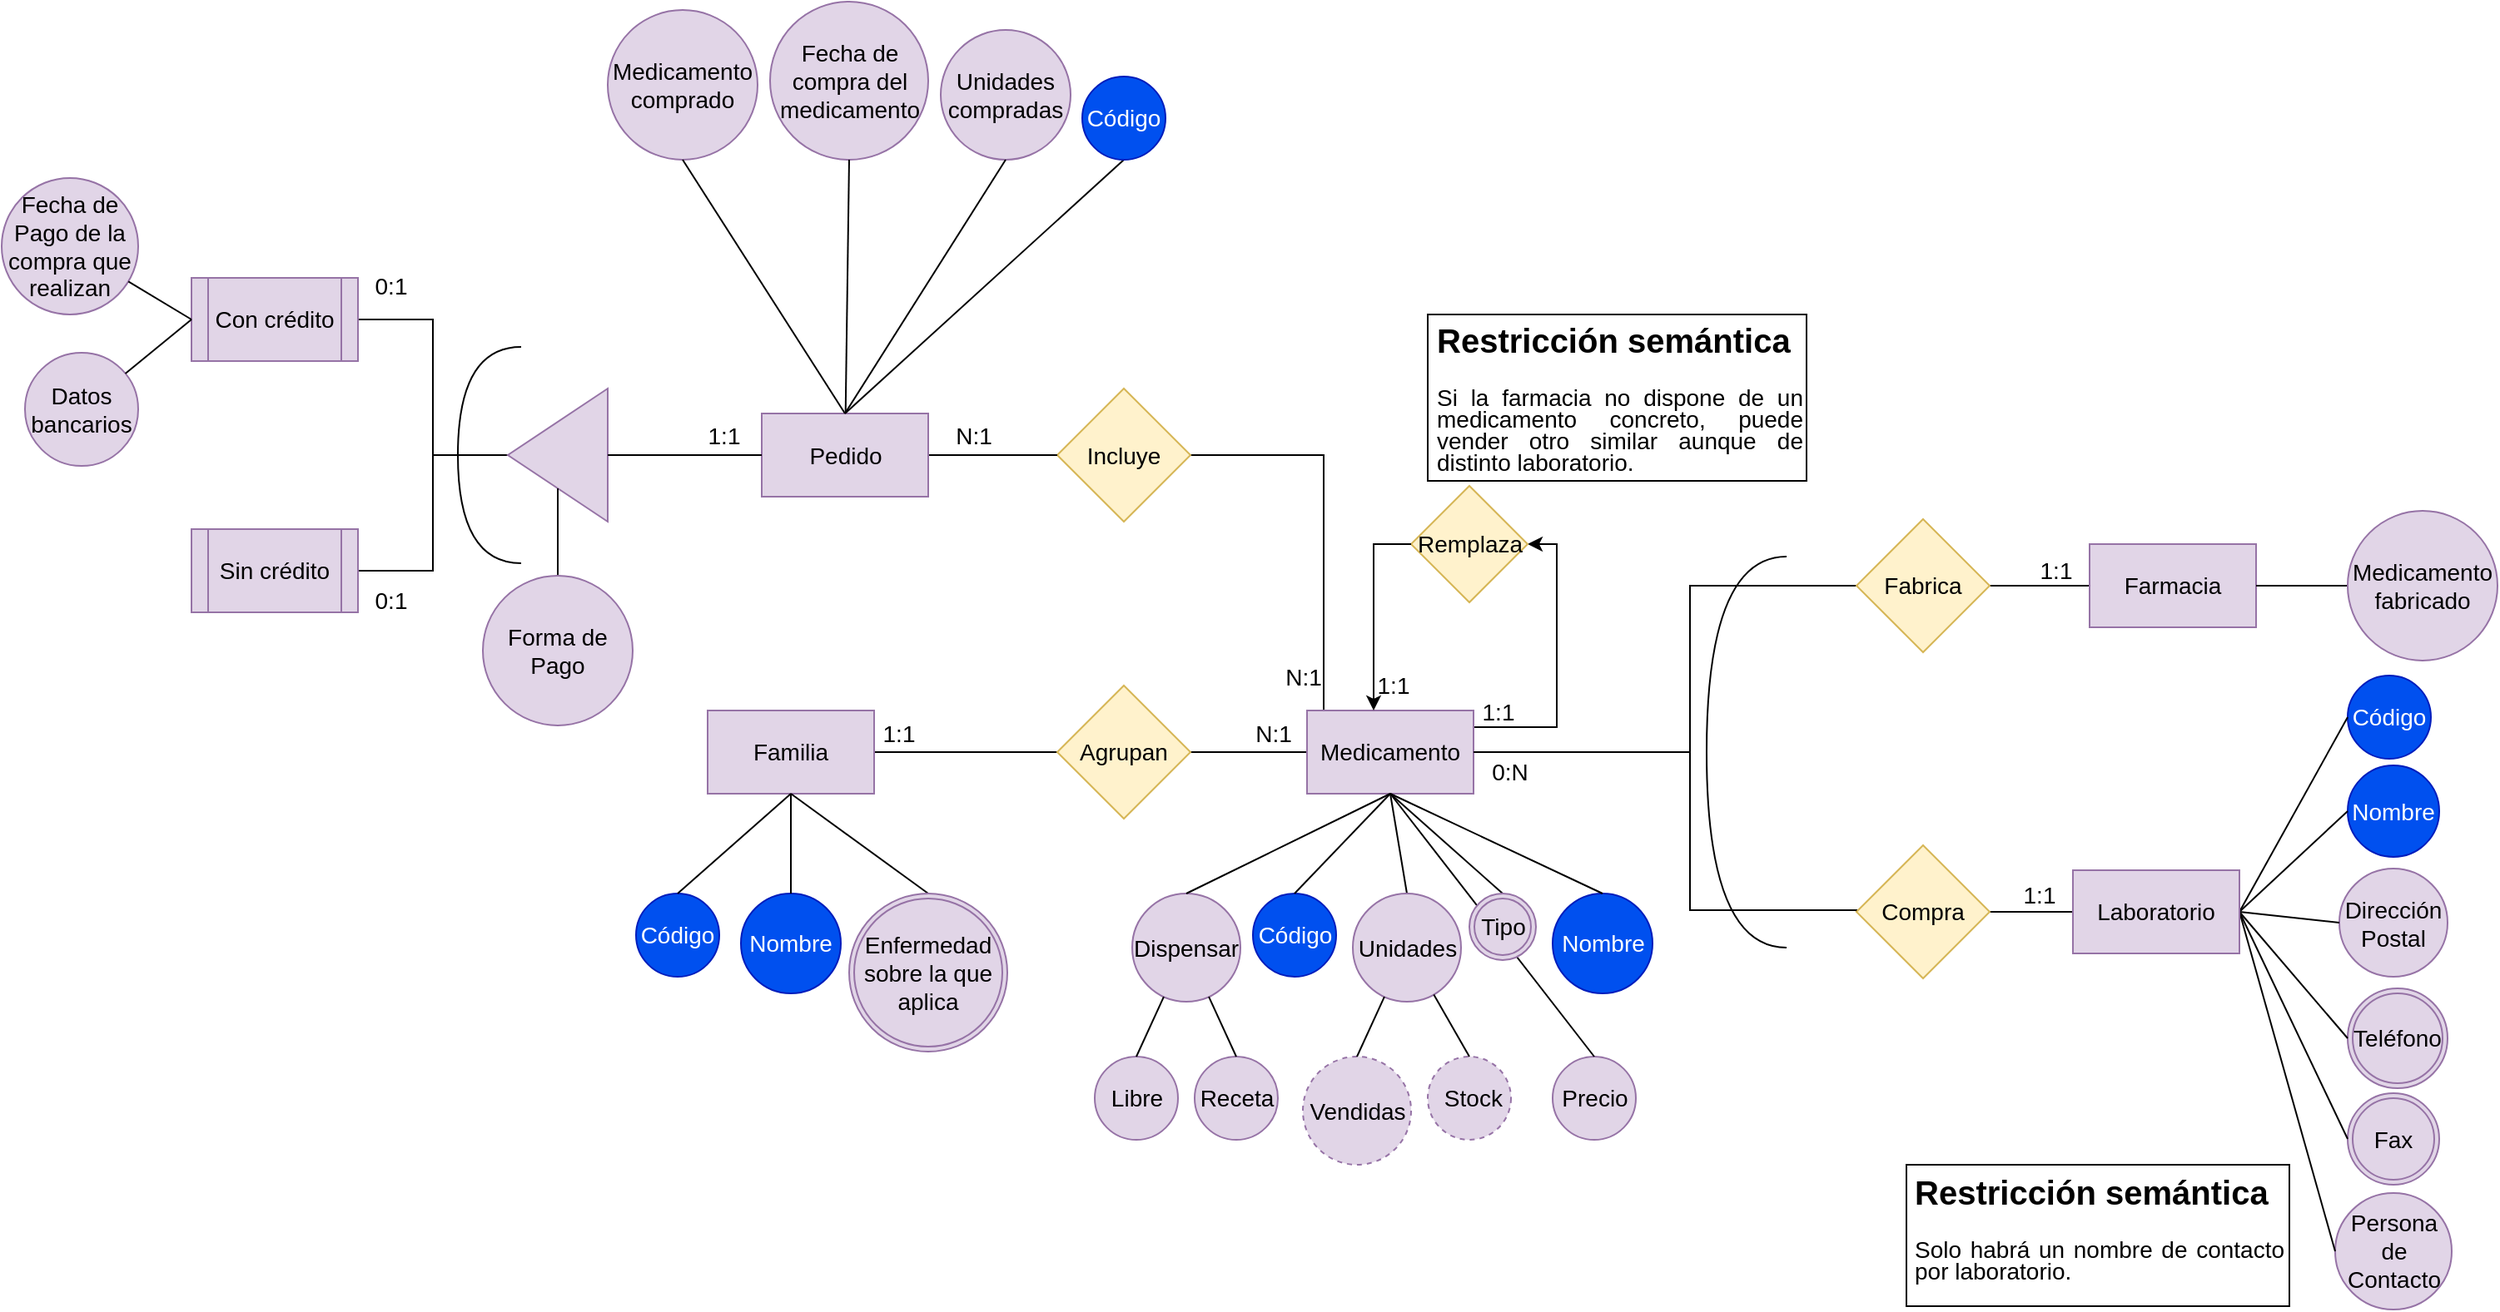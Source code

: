 <mxfile version="24.7.17">
  <diagram id="R2lEEEUBdFMjLlhIrx00" name="Medicamento">
    <mxGraphModel grid="1" page="1" gridSize="10" guides="1" tooltips="1" connect="1" arrows="1" fold="1" pageScale="1" pageWidth="1100" pageHeight="850" math="0" shadow="0" extFonts="Permanent Marker^https://fonts.googleapis.com/css?family=Permanent+Marker">
      <root>
        <mxCell id="0" />
        <mxCell id="1" parent="0" />
        <mxCell id="N7JlmX0PC6WChoENvcJW-20" style="edgeStyle=orthogonalEdgeStyle;rounded=0;orthogonalLoop=1;jettySize=auto;html=1;exitX=0;exitY=0.5;exitDx=0;exitDy=0;entryX=1;entryY=0.5;entryDx=0;entryDy=0;endArrow=none;endFill=0;" edge="1" parent="1" source="vzVu25uQIq9oICRwr3nT-1" target="vzVu25uQIq9oICRwr3nT-45">
          <mxGeometry relative="1" as="geometry" />
        </mxCell>
        <mxCell id="N7JlmX0PC6WChoENvcJW-22" style="edgeStyle=orthogonalEdgeStyle;rounded=0;orthogonalLoop=1;jettySize=auto;html=1;exitX=0.25;exitY=0;exitDx=0;exitDy=0;entryX=1;entryY=0.5;entryDx=0;entryDy=0;endArrow=none;endFill=0;" edge="1" parent="1" source="vzVu25uQIq9oICRwr3nT-1" target="vzVu25uQIq9oICRwr3nT-51">
          <mxGeometry relative="1" as="geometry">
            <Array as="points">
              <mxPoint x="30" y="490" />
              <mxPoint x="30" y="336" />
            </Array>
          </mxGeometry>
        </mxCell>
        <mxCell id="CfAUvCcUz7BR1dVgGkZ--16" style="edgeStyle=orthogonalEdgeStyle;rounded=0;orthogonalLoop=1;jettySize=auto;html=1;entryX=1;entryY=0.5;entryDx=0;entryDy=0;endArrow=classic;endFill=1;startArrow=none;startFill=0;" edge="1" parent="1" source="vzVu25uQIq9oICRwr3nT-1" target="YDInaXpH5zAS0I1gM_r4-1">
          <mxGeometry relative="1" as="geometry">
            <Array as="points">
              <mxPoint x="170" y="500" />
              <mxPoint x="170" y="390" />
            </Array>
          </mxGeometry>
        </mxCell>
        <mxCell id="vzVu25uQIq9oICRwr3nT-1" value="Medicamento" style="whiteSpace=wrap;html=1;align=center;fontSize=14;aspect=fixed;fillColor=#e1d5e7;strokeColor=#9673a6;" vertex="1" parent="1">
          <mxGeometry x="20" y="490" width="100" height="50" as="geometry" />
        </mxCell>
        <mxCell id="vzVu25uQIq9oICRwr3nT-31" value="&lt;font style=&quot;font-size: 14px;&quot;&gt;Código&lt;/font&gt;" style="ellipse;whiteSpace=wrap;html=1;align=center;fillColor=#0050ef;strokeColor=#001DBC;fontColor=#ffffff;aspect=fixed;fontSize=14;" vertex="1" parent="1">
          <mxGeometry x="645" y="469" width="50" height="50" as="geometry" />
        </mxCell>
        <mxCell id="vzVu25uQIq9oICRwr3nT-32" value="&lt;font style=&quot;font-size: 14px;&quot;&gt;Nombre&lt;/font&gt;" style="ellipse;whiteSpace=wrap;html=1;align=center;fillColor=#0050ef;strokeColor=#001DBC;fontColor=#ffffff;aspect=fixed;fontSize=14;" vertex="1" parent="1">
          <mxGeometry x="645" y="523" width="55" height="55" as="geometry" />
        </mxCell>
        <mxCell id="vzVu25uQIq9oICRwr3nT-35" value="Dirección Postal" style="ellipse;whiteSpace=wrap;html=1;align=center;fillColor=#e1d5e7;strokeColor=#9673a6;aspect=fixed;fontSize=14;" vertex="1" parent="1">
          <mxGeometry x="640" y="585" width="65" height="65" as="geometry" />
        </mxCell>
        <mxCell id="vzVu25uQIq9oICRwr3nT-36" value="Te&lt;span style=&quot;background-color: initial;&quot;&gt;léfono&lt;/span&gt;" style="ellipse;shape=doubleEllipse;margin=3;whiteSpace=wrap;html=1;align=center;aspect=fixed;fillColor=#e1d5e7;strokeColor=#9673a6;fontSize=14;" vertex="1" parent="1">
          <mxGeometry x="645" y="657" width="60" height="60" as="geometry" />
        </mxCell>
        <mxCell id="vzVu25uQIq9oICRwr3nT-37" value="Fax" style="ellipse;shape=doubleEllipse;margin=3;whiteSpace=wrap;html=1;align=center;aspect=fixed;fillColor=#e1d5e7;strokeColor=#9673a6;fontSize=14;" vertex="1" parent="1">
          <mxGeometry x="645" y="720" width="55" height="55" as="geometry" />
        </mxCell>
        <mxCell id="vzVu25uQIq9oICRwr3nT-39" value="&lt;font style=&quot;font-size: 14px;&quot;&gt;Precio&lt;/font&gt;" style="ellipse;whiteSpace=wrap;html=1;align=center;fillColor=#e1d5e7;strokeColor=#9673a6;aspect=fixed;fontSize=14;" vertex="1" parent="1">
          <mxGeometry x="167.5" y="698" width="50" height="50" as="geometry" />
        </mxCell>
        <mxCell id="vzVu25uQIq9oICRwr3nT-40" value="&amp;nbsp;Stock" style="ellipse;whiteSpace=wrap;html=1;align=center;fillColor=#e1d5e7;strokeColor=#9673a6;aspect=fixed;fontSize=14;dashed=1;" vertex="1" parent="1">
          <mxGeometry x="92.5" y="698" width="50" height="50" as="geometry" />
        </mxCell>
        <mxCell id="vzVu25uQIq9oICRwr3nT-41" value="&lt;font style=&quot;font-size: 14px;&quot;&gt;Vendidas&lt;/font&gt;" style="ellipse;whiteSpace=wrap;html=1;align=center;fillColor=#e1d5e7;strokeColor=#9673a6;aspect=fixed;fontSize=14;dashed=1;" vertex="1" parent="1">
          <mxGeometry x="17.5" y="698" width="65" height="65" as="geometry" />
        </mxCell>
        <mxCell id="vzVu25uQIq9oICRwr3nT-42" value="&lt;font style=&quot;font-size: 14px;&quot;&gt;Código&lt;/font&gt;" style="ellipse;whiteSpace=wrap;html=1;align=center;fillColor=#0050ef;strokeColor=#001DBC;fontColor=#ffffff;aspect=fixed;fontSize=14;" vertex="1" parent="1">
          <mxGeometry x="-12.5" y="600" width="50" height="50" as="geometry" />
        </mxCell>
        <mxCell id="vzVu25uQIq9oICRwr3nT-43" value="&lt;font style=&quot;font-size: 14px;&quot;&gt;Nombre&lt;/font&gt;" style="ellipse;whiteSpace=wrap;html=1;align=center;fillColor=#0050ef;strokeColor=#001DBC;fontColor=#ffffff;aspect=fixed;fontSize=14;" vertex="1" parent="1">
          <mxGeometry x="167.5" y="600" width="60" height="60" as="geometry" />
        </mxCell>
        <mxCell id="vzVu25uQIq9oICRwr3nT-44" value="Persona de Contacto" style="ellipse;whiteSpace=wrap;html=1;align=center;fillColor=#e1d5e7;strokeColor=#9673a6;aspect=fixed;fontSize=14;" vertex="1" parent="1">
          <mxGeometry x="637.5" y="780" width="70" height="70" as="geometry" />
        </mxCell>
        <mxCell id="N7JlmX0PC6WChoENvcJW-21" style="edgeStyle=orthogonalEdgeStyle;rounded=0;orthogonalLoop=1;jettySize=auto;html=1;exitX=0;exitY=0.5;exitDx=0;exitDy=0;entryX=1;entryY=0.5;entryDx=0;entryDy=0;endArrow=none;endFill=0;" edge="1" parent="1" source="vzVu25uQIq9oICRwr3nT-45" target="vzVu25uQIq9oICRwr3nT-46">
          <mxGeometry relative="1" as="geometry" />
        </mxCell>
        <mxCell id="vzVu25uQIq9oICRwr3nT-45" value="Agrupan" style="rhombus;whiteSpace=wrap;html=1;aspect=fixed;fontSize=14;fillColor=#fff2cc;strokeColor=#d6b656;" vertex="1" parent="1">
          <mxGeometry x="-130" y="475" width="80" height="80" as="geometry" />
        </mxCell>
        <mxCell id="vzVu25uQIq9oICRwr3nT-46" value="Familia" style="whiteSpace=wrap;html=1;align=center;fontSize=14;aspect=fixed;fillColor=#e1d5e7;strokeColor=#9673a6;" vertex="1" parent="1">
          <mxGeometry x="-340" y="490" width="100" height="50" as="geometry" />
        </mxCell>
        <mxCell id="vzVu25uQIq9oICRwr3nT-51" value="Incluye" style="rhombus;whiteSpace=wrap;html=1;aspect=fixed;fontSize=14;fillColor=#fff2cc;strokeColor=#d6b656;" vertex="1" parent="1">
          <mxGeometry x="-130" y="296.5" width="80" height="80" as="geometry" />
        </mxCell>
        <mxCell id="vzVu25uQIq9oICRwr3nT-60" style="edgeStyle=orthogonalEdgeStyle;rounded=0;orthogonalLoop=1;jettySize=auto;html=1;exitX=1;exitY=0.5;exitDx=0;exitDy=0;endArrow=none;endFill=0;" edge="1" parent="1" source="vzVu25uQIq9oICRwr3nT-52" target="vzVu25uQIq9oICRwr3nT-51">
          <mxGeometry relative="1" as="geometry" />
        </mxCell>
        <mxCell id="vzVu25uQIq9oICRwr3nT-52" value="Pedido" style="rounded=0;whiteSpace=wrap;html=1;aspect=fixed;fontSize=14;fillColor=#e1d5e7;strokeColor=#9673a6;" vertex="1" parent="1">
          <mxGeometry x="-307.5" y="311.5" width="100" height="50" as="geometry" />
        </mxCell>
        <mxCell id="vzVu25uQIq9oICRwr3nT-55" value="Medicamento comprado" style="ellipse;whiteSpace=wrap;html=1;align=center;fillColor=#e1d5e7;strokeColor=#9673a6;aspect=fixed;fontSize=14;" vertex="1" parent="1">
          <mxGeometry x="-400" y="69" width="90" height="90" as="geometry" />
        </mxCell>
        <mxCell id="vzVu25uQIq9oICRwr3nT-57" value="Fecha de compra del medicamento" style="ellipse;whiteSpace=wrap;html=1;align=center;fillColor=#e1d5e7;strokeColor=#9673a6;aspect=fixed;fontSize=14;" vertex="1" parent="1">
          <mxGeometry x="-302.5" y="64" width="95" height="95" as="geometry" />
        </mxCell>
        <mxCell id="N7JlmX0PC6WChoENvcJW-60" value="" style="endArrow=none;html=1;rounded=0;entryX=0.5;entryY=0;entryDx=0;entryDy=0;exitX=0.5;exitY=1;exitDx=0;exitDy=0;" edge="1" parent="1" source="vzVu25uQIq9oICRwr3nT-1" target="vzVu25uQIq9oICRwr3nT-43">
          <mxGeometry width="50" height="50" relative="1" as="geometry">
            <mxPoint x="130" y="540" as="sourcePoint" />
            <mxPoint x="210" y="575" as="targetPoint" />
          </mxGeometry>
        </mxCell>
        <mxCell id="N7JlmX0PC6WChoENvcJW-61" value="" style="endArrow=none;html=1;rounded=0;exitX=0.5;exitY=1;exitDx=0;exitDy=0;entryX=0.5;entryY=0;entryDx=0;entryDy=0;" edge="1" parent="1" source="vzVu25uQIq9oICRwr3nT-1" target="vzVu25uQIq9oICRwr3nT-39">
          <mxGeometry width="50" height="50" relative="1" as="geometry">
            <mxPoint x="105" y="595" as="sourcePoint" />
            <mxPoint x="185" y="630" as="targetPoint" />
          </mxGeometry>
        </mxCell>
        <mxCell id="N7JlmX0PC6WChoENvcJW-62" value="" style="endArrow=none;html=1;rounded=0;exitX=0.5;exitY=1;exitDx=0;exitDy=0;entryX=0.5;entryY=0;entryDx=0;entryDy=0;" edge="1" parent="1" source="vzVu25uQIq9oICRwr3nT-1" target="vzVu25uQIq9oICRwr3nT-38">
          <mxGeometry width="50" height="50" relative="1" as="geometry">
            <mxPoint x="180" y="570" as="sourcePoint" />
            <mxPoint x="260" y="605" as="targetPoint" />
          </mxGeometry>
        </mxCell>
        <mxCell id="N7JlmX0PC6WChoENvcJW-64" value="" style="endArrow=none;html=1;rounded=0;entryX=0.5;entryY=0;entryDx=0;entryDy=0;" edge="1" parent="1" target="N7JlmX0PC6WChoENvcJW-82">
          <mxGeometry width="50" height="50" relative="1" as="geometry">
            <mxPoint x="70" y="540" as="sourcePoint" />
            <mxPoint x="40" y="660" as="targetPoint" />
          </mxGeometry>
        </mxCell>
        <mxCell id="N7JlmX0PC6WChoENvcJW-67" value="" style="endArrow=none;html=1;rounded=0;exitX=0;exitY=0.5;exitDx=0;exitDy=0;entryX=1;entryY=0.5;entryDx=0;entryDy=0;" edge="1" parent="1" source="vzVu25uQIq9oICRwr3nT-36" target="YDInaXpH5zAS0I1gM_r4-8">
          <mxGeometry width="50" height="50" relative="1" as="geometry">
            <mxPoint x="240" y="561" as="sourcePoint" />
            <mxPoint x="320" y="596" as="targetPoint" />
          </mxGeometry>
        </mxCell>
        <mxCell id="N7JlmX0PC6WChoENvcJW-68" value="" style="endArrow=none;html=1;rounded=0;entryX=0;entryY=0.5;entryDx=0;entryDy=0;exitX=1;exitY=0.5;exitDx=0;exitDy=0;" edge="1" parent="1" source="YDInaXpH5zAS0I1gM_r4-8" target="vzVu25uQIq9oICRwr3nT-32">
          <mxGeometry width="50" height="50" relative="1" as="geometry">
            <mxPoint x="250" y="571" as="sourcePoint" />
            <mxPoint x="330" y="606" as="targetPoint" />
          </mxGeometry>
        </mxCell>
        <mxCell id="N7JlmX0PC6WChoENvcJW-69" value="" style="endArrow=none;html=1;rounded=0;exitX=1;exitY=0.5;exitDx=0;exitDy=0;entryX=0;entryY=0.5;entryDx=0;entryDy=0;" edge="1" parent="1" source="YDInaXpH5zAS0I1gM_r4-8" target="vzVu25uQIq9oICRwr3nT-31">
          <mxGeometry width="50" height="50" relative="1" as="geometry">
            <mxPoint x="260" y="581" as="sourcePoint" />
            <mxPoint x="340" y="616" as="targetPoint" />
          </mxGeometry>
        </mxCell>
        <mxCell id="N7JlmX0PC6WChoENvcJW-70" value="" style="endArrow=none;html=1;rounded=0;entryX=0;entryY=0.5;entryDx=0;entryDy=0;exitX=1;exitY=0.5;exitDx=0;exitDy=0;" edge="1" parent="1" source="YDInaXpH5zAS0I1gM_r4-8" target="vzVu25uQIq9oICRwr3nT-37">
          <mxGeometry width="50" height="50" relative="1" as="geometry">
            <mxPoint x="270" y="591" as="sourcePoint" />
            <mxPoint x="350" y="626" as="targetPoint" />
          </mxGeometry>
        </mxCell>
        <mxCell id="N7JlmX0PC6WChoENvcJW-71" value="" style="endArrow=none;html=1;rounded=0;exitX=1;exitY=0.5;exitDx=0;exitDy=0;entryX=0;entryY=0.5;entryDx=0;entryDy=0;" edge="1" parent="1" source="YDInaXpH5zAS0I1gM_r4-8" target="vzVu25uQIq9oICRwr3nT-35">
          <mxGeometry width="50" height="50" relative="1" as="geometry">
            <mxPoint x="280" y="601" as="sourcePoint" />
            <mxPoint x="360" y="636" as="targetPoint" />
          </mxGeometry>
        </mxCell>
        <mxCell id="N7JlmX0PC6WChoENvcJW-72" value="" style="endArrow=none;html=1;rounded=0;entryX=0;entryY=0.5;entryDx=0;entryDy=0;exitX=1;exitY=0.5;exitDx=0;exitDy=0;" edge="1" parent="1" source="YDInaXpH5zAS0I1gM_r4-8" target="vzVu25uQIq9oICRwr3nT-44">
          <mxGeometry width="50" height="50" relative="1" as="geometry">
            <mxPoint x="290" y="611" as="sourcePoint" />
            <mxPoint x="370" y="646" as="targetPoint" />
          </mxGeometry>
        </mxCell>
        <mxCell id="N7JlmX0PC6WChoENvcJW-75" value="" style="endArrow=none;html=1;rounded=0;entryX=0.5;entryY=0;entryDx=0;entryDy=0;" edge="1" parent="1" target="KsdVrHRKDE7O6iI0vP-K-1">
          <mxGeometry width="50" height="50" relative="1" as="geometry">
            <mxPoint x="-290" y="540" as="sourcePoint" />
            <mxPoint x="-260" y="575" as="targetPoint" />
          </mxGeometry>
        </mxCell>
        <mxCell id="N7JlmX0PC6WChoENvcJW-80" value="Unidades&lt;br&gt;compradas" style="ellipse;whiteSpace=wrap;html=1;align=center;fillColor=#e1d5e7;strokeColor=#9673a6;aspect=fixed;fontSize=14;" vertex="1" parent="1">
          <mxGeometry x="-200" y="81" width="78" height="78" as="geometry" />
        </mxCell>
        <mxCell id="N7JlmX0PC6WChoENvcJW-82" value="&lt;font style=&quot;font-size: 14px;&quot;&gt;Unidades&lt;/font&gt;" style="ellipse;whiteSpace=wrap;html=1;align=center;fillColor=#e1d5e7;strokeColor=#9673a6;aspect=fixed;fontSize=14;" vertex="1" parent="1">
          <mxGeometry x="47.5" y="600" width="65" height="65" as="geometry" />
        </mxCell>
        <mxCell id="N7JlmX0PC6WChoENvcJW-83" value="" style="endArrow=none;html=1;rounded=0;entryX=0.5;entryY=0;entryDx=0;entryDy=0;" edge="1" parent="1" source="N7JlmX0PC6WChoENvcJW-82" target="vzVu25uQIq9oICRwr3nT-40">
          <mxGeometry width="50" height="50" relative="1" as="geometry">
            <mxPoint x="139.5" y="550" as="sourcePoint" />
            <mxPoint x="115.5" y="628" as="targetPoint" />
          </mxGeometry>
        </mxCell>
        <mxCell id="N7JlmX0PC6WChoENvcJW-84" value="" style="endArrow=none;html=1;rounded=0;entryX=0.5;entryY=0;entryDx=0;entryDy=0;" edge="1" parent="1" source="N7JlmX0PC6WChoENvcJW-82" target="vzVu25uQIq9oICRwr3nT-41">
          <mxGeometry width="50" height="50" relative="1" as="geometry">
            <mxPoint x="149.5" y="560" as="sourcePoint" />
            <mxPoint x="125.5" y="638" as="targetPoint" />
          </mxGeometry>
        </mxCell>
        <mxCell id="vzVu25uQIq9oICRwr3nT-72" value="Dispensar" style="ellipse;whiteSpace=wrap;html=1;align=center;fillColor=#e1d5e7;strokeColor=#9673a6;aspect=fixed;fontSize=14;" vertex="1" parent="1">
          <mxGeometry x="-85" y="600" width="65" height="65" as="geometry" />
        </mxCell>
        <mxCell id="vzVu25uQIq9oICRwr3nT-73" value="Libre" style="ellipse;whiteSpace=wrap;html=1;align=center;fillColor=#e1d5e7;strokeColor=#9673a6;aspect=fixed;fontSize=14;" vertex="1" parent="1">
          <mxGeometry x="-107.5" y="698" width="50" height="50" as="geometry" />
        </mxCell>
        <mxCell id="vzVu25uQIq9oICRwr3nT-74" value="Receta" style="ellipse;whiteSpace=wrap;html=1;align=center;fillColor=#e1d5e7;strokeColor=#9673a6;aspect=fixed;fontSize=14;" vertex="1" parent="1">
          <mxGeometry x="-47.5" y="698" width="50" height="50" as="geometry" />
        </mxCell>
        <mxCell id="N7JlmX0PC6WChoENvcJW-88" value="" style="endArrow=none;html=1;rounded=0;entryX=0.5;entryY=0;entryDx=0;entryDy=0;exitX=0.5;exitY=1;exitDx=0;exitDy=0;" edge="1" parent="1" source="vzVu25uQIq9oICRwr3nT-1" target="vzVu25uQIq9oICRwr3nT-72">
          <mxGeometry width="50" height="50" relative="1" as="geometry">
            <mxPoint x="103" y="550" as="sourcePoint" />
            <mxPoint x="88" y="610" as="targetPoint" />
          </mxGeometry>
        </mxCell>
        <mxCell id="N7JlmX0PC6WChoENvcJW-89" value="" style="endArrow=none;html=1;rounded=0;entryX=0.5;entryY=0;entryDx=0;entryDy=0;" edge="1" parent="1" source="vzVu25uQIq9oICRwr3nT-72" target="vzVu25uQIq9oICRwr3nT-74">
          <mxGeometry width="50" height="50" relative="1" as="geometry">
            <mxPoint x="118" y="560" as="sourcePoint" />
            <mxPoint x="103" y="620" as="targetPoint" />
          </mxGeometry>
        </mxCell>
        <mxCell id="N7JlmX0PC6WChoENvcJW-90" value="" style="endArrow=none;html=1;rounded=0;entryX=0.5;entryY=0;entryDx=0;entryDy=0;" edge="1" parent="1" source="vzVu25uQIq9oICRwr3nT-72" target="vzVu25uQIq9oICRwr3nT-73">
          <mxGeometry width="50" height="50" relative="1" as="geometry">
            <mxPoint x="128" y="570" as="sourcePoint" />
            <mxPoint x="113" y="630" as="targetPoint" />
          </mxGeometry>
        </mxCell>
        <mxCell id="N7JlmX0PC6WChoENvcJW-96" value="" style="endArrow=none;html=1;rounded=0;entryX=0.5;entryY=1;entryDx=0;entryDy=0;exitX=0.5;exitY=0;exitDx=0;exitDy=0;" edge="1" parent="1" source="vzVu25uQIq9oICRwr3nT-52" target="vzVu25uQIq9oICRwr3nT-55">
          <mxGeometry width="50" height="50" relative="1" as="geometry">
            <mxPoint x="67" y="550" as="sourcePoint" />
            <mxPoint x="-37" y="610" as="targetPoint" />
          </mxGeometry>
        </mxCell>
        <mxCell id="N7JlmX0PC6WChoENvcJW-97" value="" style="endArrow=none;html=1;rounded=0;entryX=0.5;entryY=1;entryDx=0;entryDy=0;" edge="1" parent="1" source="vzVu25uQIq9oICRwr3nT-52" target="vzVu25uQIq9oICRwr3nT-57">
          <mxGeometry width="50" height="50" relative="1" as="geometry">
            <mxPoint x="77" y="560" as="sourcePoint" />
            <mxPoint x="-27" y="620" as="targetPoint" />
          </mxGeometry>
        </mxCell>
        <mxCell id="N7JlmX0PC6WChoENvcJW-98" value="" style="endArrow=none;html=1;rounded=0;exitX=0.5;exitY=1;exitDx=0;exitDy=0;entryX=0.5;entryY=0;entryDx=0;entryDy=0;" edge="1" parent="1" source="N7JlmX0PC6WChoENvcJW-80" target="vzVu25uQIq9oICRwr3nT-52">
          <mxGeometry width="50" height="50" relative="1" as="geometry">
            <mxPoint x="87" y="570" as="sourcePoint" />
            <mxPoint x="-17" y="630" as="targetPoint" />
          </mxGeometry>
        </mxCell>
        <mxCell id="YDInaXpH5zAS0I1gM_r4-1" value="Remplaza" style="rhombus;whiteSpace=wrap;html=1;aspect=fixed;fontSize=14;fillColor=#fff2cc;strokeColor=#d6b656;" vertex="1" parent="1">
          <mxGeometry x="82.5" y="355" width="70" height="70" as="geometry" />
        </mxCell>
        <mxCell id="YDInaXpH5zAS0I1gM_r4-11" style="edgeStyle=orthogonalEdgeStyle;rounded=0;orthogonalLoop=1;jettySize=auto;html=1;exitX=0;exitY=0.5;exitDx=0;exitDy=0;entryX=1;entryY=0.5;entryDx=0;entryDy=0;endArrow=none;endFill=0;" edge="1" parent="1" source="YDInaXpH5zAS0I1gM_r4-6" target="vzVu25uQIq9oICRwr3nT-1">
          <mxGeometry relative="1" as="geometry">
            <Array as="points">
              <mxPoint x="250" y="415" />
              <mxPoint x="250" y="515" />
            </Array>
            <mxPoint x="250" y="522.5" as="targetPoint" />
          </mxGeometry>
        </mxCell>
        <mxCell id="YDInaXpH5zAS0I1gM_r4-17" style="edgeStyle=orthogonalEdgeStyle;rounded=0;orthogonalLoop=1;jettySize=auto;html=1;exitX=1;exitY=0.5;exitDx=0;exitDy=0;entryX=0;entryY=0.5;entryDx=0;entryDy=0;endArrow=none;endFill=0;" edge="1" parent="1" source="YDInaXpH5zAS0I1gM_r4-6" target="YDInaXpH5zAS0I1gM_r4-16">
          <mxGeometry relative="1" as="geometry" />
        </mxCell>
        <mxCell id="YDInaXpH5zAS0I1gM_r4-6" value="Fabrica" style="rhombus;whiteSpace=wrap;html=1;fillColor=#fff2cc;strokeColor=#d6b656;fontSize=14;aspect=fixed;" vertex="1" parent="1">
          <mxGeometry x="350" y="375" width="80" height="80" as="geometry" />
        </mxCell>
        <mxCell id="YDInaXpH5zAS0I1gM_r4-9" style="edgeStyle=orthogonalEdgeStyle;rounded=0;orthogonalLoop=1;jettySize=auto;html=1;exitX=1;exitY=0.5;exitDx=0;exitDy=0;endArrow=none;endFill=0;" edge="1" parent="1" source="YDInaXpH5zAS0I1gM_r4-7" target="YDInaXpH5zAS0I1gM_r4-8">
          <mxGeometry relative="1" as="geometry" />
        </mxCell>
        <mxCell id="YDInaXpH5zAS0I1gM_r4-12" style="edgeStyle=orthogonalEdgeStyle;rounded=0;orthogonalLoop=1;jettySize=auto;html=1;exitX=0;exitY=0.5;exitDx=0;exitDy=0;endArrow=none;endFill=0;entryX=1;entryY=0.5;entryDx=0;entryDy=0;" edge="1" parent="1" source="YDInaXpH5zAS0I1gM_r4-7" target="vzVu25uQIq9oICRwr3nT-1">
          <mxGeometry relative="1" as="geometry">
            <Array as="points">
              <mxPoint x="250" y="610" />
              <mxPoint x="250" y="515" />
            </Array>
            <mxPoint x="250" y="522.5" as="targetPoint" />
          </mxGeometry>
        </mxCell>
        <mxCell id="YDInaXpH5zAS0I1gM_r4-7" value="Compra" style="rhombus;whiteSpace=wrap;html=1;fillColor=#fff2cc;strokeColor=#d6b656;fontSize=14;aspect=fixed;" vertex="1" parent="1">
          <mxGeometry x="350" y="571" width="80" height="80" as="geometry" />
        </mxCell>
        <mxCell id="YDInaXpH5zAS0I1gM_r4-8" value="Laboratorio" style="rounded=0;whiteSpace=wrap;html=1;aspect=fixed;fontSize=14;fillColor=#e1d5e7;strokeColor=#9673a6;" vertex="1" parent="1">
          <mxGeometry x="480" y="586" width="100" height="50" as="geometry" />
        </mxCell>
        <mxCell id="YDInaXpH5zAS0I1gM_r4-16" value="Farmacia" style="rounded=0;whiteSpace=wrap;html=1;aspect=fixed;fontSize=14;fillColor=#e1d5e7;strokeColor=#9673a6;" vertex="1" parent="1">
          <mxGeometry x="490" y="390" width="100" height="50" as="geometry" />
        </mxCell>
        <mxCell id="YDInaXpH5zAS0I1gM_r4-27" style="edgeStyle=orthogonalEdgeStyle;rounded=0;orthogonalLoop=1;jettySize=auto;html=1;exitX=1;exitY=0.5;exitDx=0;exitDy=0;entryX=1;entryY=0.5;entryDx=0;entryDy=0;endArrow=none;endFill=0;" edge="1" parent="1" source="YDInaXpH5zAS0I1gM_r4-21" target="YDInaXpH5zAS0I1gM_r4-25">
          <mxGeometry relative="1" as="geometry" />
        </mxCell>
        <mxCell id="YDInaXpH5zAS0I1gM_r4-28" style="edgeStyle=orthogonalEdgeStyle;rounded=0;orthogonalLoop=1;jettySize=auto;html=1;exitX=1;exitY=0.5;exitDx=0;exitDy=0;entryX=1;entryY=0.5;entryDx=0;entryDy=0;endArrow=none;endFill=0;" edge="1" parent="1" source="YDInaXpH5zAS0I1gM_r4-21" target="YDInaXpH5zAS0I1gM_r4-24">
          <mxGeometry relative="1" as="geometry" />
        </mxCell>
        <mxCell id="YDInaXpH5zAS0I1gM_r4-21" value="" style="triangle;whiteSpace=wrap;html=1;direction=west;fillColor=#e1d5e7;strokeColor=#9673a6;" vertex="1" parent="1">
          <mxGeometry x="-460" y="296.5" width="60" height="80" as="geometry" />
        </mxCell>
        <mxCell id="CfAUvCcUz7BR1dVgGkZ--3" value="" style="edgeStyle=orthogonalEdgeStyle;rounded=0;orthogonalLoop=1;jettySize=auto;html=1;endArrow=none;endFill=0;" edge="1" parent="1" source="YDInaXpH5zAS0I1gM_r4-22" target="YDInaXpH5zAS0I1gM_r4-21">
          <mxGeometry relative="1" as="geometry" />
        </mxCell>
        <mxCell id="YDInaXpH5zAS0I1gM_r4-22" value="Forma de Pago" style="ellipse;whiteSpace=wrap;html=1;align=center;fillColor=#e1d5e7;strokeColor=#9673a6;aspect=fixed;fontSize=14;" vertex="1" parent="1">
          <mxGeometry x="-475" y="409" width="90" height="90" as="geometry" />
        </mxCell>
        <mxCell id="YDInaXpH5zAS0I1gM_r4-26" style="edgeStyle=orthogonalEdgeStyle;rounded=0;orthogonalLoop=1;jettySize=auto;html=1;endArrow=none;endFill=0;" edge="1" parent="1" source="vzVu25uQIq9oICRwr3nT-52" target="YDInaXpH5zAS0I1gM_r4-21">
          <mxGeometry relative="1" as="geometry">
            <mxPoint x="-380" y="277" as="sourcePoint" />
          </mxGeometry>
        </mxCell>
        <mxCell id="YDInaXpH5zAS0I1gM_r4-24" value="Con crédito" style="shape=process;whiteSpace=wrap;html=1;backgroundOutline=1;fillColor=#e1d5e7;strokeColor=#9673a6;fontSize=14;aspect=fixed;" vertex="1" parent="1">
          <mxGeometry x="-650" y="230" width="100" height="50" as="geometry" />
        </mxCell>
        <mxCell id="YDInaXpH5zAS0I1gM_r4-25" value="Sin crédito" style="shape=process;whiteSpace=wrap;html=1;backgroundOutline=1;fillColor=#e1d5e7;strokeColor=#9673a6;fontSize=14;aspect=fixed;" vertex="1" parent="1">
          <mxGeometry x="-650" y="381" width="100" height="50" as="geometry" />
        </mxCell>
        <mxCell id="YDInaXpH5zAS0I1gM_r4-30" value="" style="endArrow=none;html=1;rounded=0;edgeStyle=orthogonalEdgeStyle;curved=1;" edge="1" parent="1">
          <mxGeometry width="50" height="50" relative="1" as="geometry">
            <mxPoint x="-452" y="271.5" as="sourcePoint" />
            <mxPoint x="-452" y="401.5" as="targetPoint" />
            <Array as="points">
              <mxPoint x="-490" y="271.5" />
              <mxPoint x="-490" y="401.5" />
            </Array>
          </mxGeometry>
        </mxCell>
        <mxCell id="CfAUvCcUz7BR1dVgGkZ--2" value="" style="endArrow=none;html=1;rounded=0;edgeStyle=orthogonalEdgeStyle;curved=1;" edge="1" parent="1">
          <mxGeometry width="50" height="50" relative="1" as="geometry">
            <mxPoint x="308" y="397.5" as="sourcePoint" />
            <mxPoint x="308" y="632.5" as="targetPoint" />
            <Array as="points">
              <mxPoint x="260" y="397.5" />
              <mxPoint x="260" y="632.5" />
            </Array>
          </mxGeometry>
        </mxCell>
        <mxCell id="CfAUvCcUz7BR1dVgGkZ--5" value="Datos bancarios" style="ellipse;whiteSpace=wrap;html=1;align=center;fillColor=#e1d5e7;strokeColor=#9673a6;aspect=fixed;fontSize=14;" vertex="1" parent="1">
          <mxGeometry x="-750" y="275" width="68" height="68" as="geometry" />
        </mxCell>
        <mxCell id="CfAUvCcUz7BR1dVgGkZ--6" value="Fecha de Pago de la compra que realizan" style="ellipse;whiteSpace=wrap;html=1;align=center;fillColor=#e1d5e7;strokeColor=#9673a6;aspect=fixed;fontSize=14;" vertex="1" parent="1">
          <mxGeometry x="-764" y="170" width="82" height="82" as="geometry" />
        </mxCell>
        <mxCell id="CfAUvCcUz7BR1dVgGkZ--7" value="" style="endArrow=none;html=1;rounded=0;entryX=0;entryY=0.5;entryDx=0;entryDy=0;" edge="1" parent="1" source="CfAUvCcUz7BR1dVgGkZ--6" target="YDInaXpH5zAS0I1gM_r4-24">
          <mxGeometry width="50" height="50" relative="1" as="geometry">
            <mxPoint x="-850" y="349" as="sourcePoint" />
            <mxPoint x="-803" y="326" as="targetPoint" />
          </mxGeometry>
        </mxCell>
        <mxCell id="CfAUvCcUz7BR1dVgGkZ--8" value="" style="endArrow=none;html=1;rounded=0;entryX=0;entryY=0.5;entryDx=0;entryDy=0;" edge="1" parent="1" source="CfAUvCcUz7BR1dVgGkZ--5" target="YDInaXpH5zAS0I1gM_r4-24">
          <mxGeometry width="50" height="50" relative="1" as="geometry">
            <mxPoint x="-840" y="359" as="sourcePoint" />
            <mxPoint x="-793" y="336" as="targetPoint" />
          </mxGeometry>
        </mxCell>
        <mxCell id="KsdVrHRKDE7O6iI0vP-K-1" value="Enfermedad sobre la que aplica" style="ellipse;shape=doubleEllipse;margin=3;whiteSpace=wrap;html=1;align=center;aspect=fixed;fillColor=#e1d5e7;strokeColor=#9673a6;fontSize=14;" vertex="1" parent="1">
          <mxGeometry x="-255" y="600" width="95" height="95" as="geometry" />
        </mxCell>
        <mxCell id="CfAUvCcUz7BR1dVgGkZ--14" value="" style="endArrow=none;html=1;rounded=0;entryX=0.5;entryY=0;entryDx=0;entryDy=0;exitX=0.5;exitY=1;exitDx=0;exitDy=0;" edge="1" parent="1" source="vzVu25uQIq9oICRwr3nT-1" target="vzVu25uQIq9oICRwr3nT-42">
          <mxGeometry width="50" height="50" relative="1" as="geometry">
            <mxPoint x="94" y="550" as="sourcePoint" />
            <mxPoint x="53" y="615" as="targetPoint" />
          </mxGeometry>
        </mxCell>
        <mxCell id="CfAUvCcUz7BR1dVgGkZ--15" style="edgeStyle=orthogonalEdgeStyle;rounded=0;orthogonalLoop=1;jettySize=auto;html=1;exitX=0;exitY=0.5;exitDx=0;exitDy=0;" edge="1" parent="1" source="YDInaXpH5zAS0I1gM_r4-1" target="vzVu25uQIq9oICRwr3nT-1">
          <mxGeometry relative="1" as="geometry">
            <Array as="points">
              <mxPoint x="60" y="390" />
            </Array>
          </mxGeometry>
        </mxCell>
        <mxCell id="3---lW5SkMeGOuoWMN7--6" value="&lt;font style=&quot;font-size: 14px;&quot;&gt;Código&lt;/font&gt;" style="ellipse;whiteSpace=wrap;html=1;align=center;fillColor=#0050ef;strokeColor=#001DBC;fontColor=#ffffff;aspect=fixed;fontSize=14;" vertex="1" parent="1">
          <mxGeometry x="-383" y="600" width="50" height="50" as="geometry" />
        </mxCell>
        <mxCell id="3---lW5SkMeGOuoWMN7--7" value="&lt;font style=&quot;font-size: 14px;&quot;&gt;Nombre&lt;/font&gt;" style="ellipse;whiteSpace=wrap;html=1;align=center;fillColor=#0050ef;strokeColor=#001DBC;fontColor=#ffffff;aspect=fixed;fontSize=14;" vertex="1" parent="1">
          <mxGeometry x="-320" y="600" width="60" height="60" as="geometry" />
        </mxCell>
        <mxCell id="CfAUvCcUz7BR1dVgGkZ--25" value="" style="endArrow=none;html=1;rounded=0;entryX=0.5;entryY=0;entryDx=0;entryDy=0;" edge="1" parent="1" source="vzVu25uQIq9oICRwr3nT-46" target="3---lW5SkMeGOuoWMN7--7">
          <mxGeometry width="50" height="50" relative="1" as="geometry">
            <mxPoint x="-230" y="548" as="sourcePoint" />
            <mxPoint x="-192" y="566" as="targetPoint" />
          </mxGeometry>
        </mxCell>
        <mxCell id="CfAUvCcUz7BR1dVgGkZ--26" value="" style="endArrow=none;html=1;rounded=0;entryX=0.5;entryY=0;entryDx=0;entryDy=0;exitX=0.5;exitY=1;exitDx=0;exitDy=0;" edge="1" parent="1" source="vzVu25uQIq9oICRwr3nT-46" target="3---lW5SkMeGOuoWMN7--6">
          <mxGeometry width="50" height="50" relative="1" as="geometry">
            <mxPoint x="-220" y="558" as="sourcePoint" />
            <mxPoint x="-182" y="576" as="targetPoint" />
          </mxGeometry>
        </mxCell>
        <mxCell id="3---lW5SkMeGOuoWMN7--9" style="edgeStyle=orthogonalEdgeStyle;rounded=0;orthogonalLoop=1;jettySize=auto;html=1;exitX=0;exitY=0.5;exitDx=0;exitDy=0;endArrow=none;endFill=0;" edge="1" parent="1" source="3---lW5SkMeGOuoWMN7--8" target="YDInaXpH5zAS0I1gM_r4-16">
          <mxGeometry relative="1" as="geometry" />
        </mxCell>
        <mxCell id="3---lW5SkMeGOuoWMN7--8" value="&lt;font style=&quot;font-size: 14px;&quot;&gt;Medicamento fabricado&lt;/font&gt;" style="ellipse;whiteSpace=wrap;html=1;align=center;fillColor=#e1d5e7;strokeColor=#9673a6;aspect=fixed;fontSize=14;" vertex="1" parent="1">
          <mxGeometry x="645" y="370" width="90" height="90" as="geometry" />
        </mxCell>
        <mxCell id="3---lW5SkMeGOuoWMN7--11" style="rounded=0;orthogonalLoop=1;jettySize=auto;html=1;exitX=0.5;exitY=1;exitDx=0;exitDy=0;entryX=0.5;entryY=0;entryDx=0;entryDy=0;endArrow=none;endFill=0;" edge="1" parent="1" source="3---lW5SkMeGOuoWMN7--10" target="vzVu25uQIq9oICRwr3nT-52">
          <mxGeometry relative="1" as="geometry" />
        </mxCell>
        <mxCell id="3---lW5SkMeGOuoWMN7--10" value="&lt;font style=&quot;font-size: 14px;&quot;&gt;Código&lt;/font&gt;" style="ellipse;whiteSpace=wrap;html=1;align=center;fillColor=#0050ef;strokeColor=#001DBC;fontColor=#ffffff;aspect=fixed;fontSize=14;" vertex="1" parent="1">
          <mxGeometry x="-115" y="109" width="50" height="50" as="geometry" />
        </mxCell>
        <mxCell id="vzVu25uQIq9oICRwr3nT-38" value="Tipo" style="ellipse;shape=doubleEllipse;margin=3;whiteSpace=wrap;html=1;align=center;aspect=fixed;fillColor=#e1d5e7;strokeColor=#9673a6;fontSize=14;" vertex="1" parent="1">
          <mxGeometry x="117.5" y="600" width="40" height="40" as="geometry" />
        </mxCell>
        <mxCell id="3---lW5SkMeGOuoWMN7--12" value="&lt;h1 style=&quot;margin-top: 0px; line-height: 100%;&quot;&gt;&lt;font style=&quot;font-size: 20px;&quot;&gt;Restricción semántica&lt;/font&gt;&lt;/h1&gt;&lt;p style=&quot;text-align: justify; line-height: 100%;&quot;&gt;&lt;span style=&quot;background-color: transparent; font-family: Montserrat, sans-serif; white-space-collapse: preserve;&quot;&gt;&lt;font style=&quot;font-size: 14px;&quot;&gt;Si la farmacia no dispone de un medicamento concreto, puede vender otro similar aunque de distinto laboratorio.&lt;/font&gt;&lt;/span&gt;&lt;/p&gt;" style="text;html=1;whiteSpace=wrap;overflow=hidden;rounded=0;strokeColor=default;verticalAlign=middle;spacingRight=3;spacingLeft=3;" vertex="1" parent="1">
          <mxGeometry x="92.5" y="252" width="227.5" height="100" as="geometry" />
        </mxCell>
        <mxCell id="3---lW5SkMeGOuoWMN7--13" value="1:1" style="text;html=1;align=center;verticalAlign=middle;whiteSpace=wrap;rounded=0;fontSize=14;aspect=fixed;" vertex="1" parent="1">
          <mxGeometry x="105" y="476" width="60" height="30" as="geometry" />
        </mxCell>
        <mxCell id="3---lW5SkMeGOuoWMN7--14" value="1:1" style="text;html=1;align=center;verticalAlign=middle;whiteSpace=wrap;rounded=0;fontSize=14;aspect=fixed;" vertex="1" parent="1">
          <mxGeometry x="42" y="460" width="60" height="30" as="geometry" />
        </mxCell>
        <mxCell id="3---lW5SkMeGOuoWMN7--16" value="1:1" style="text;html=1;align=center;verticalAlign=middle;whiteSpace=wrap;rounded=0;fontSize=14;aspect=fixed;" vertex="1" parent="1">
          <mxGeometry x="440" y="391" width="60" height="30" as="geometry" />
        </mxCell>
        <mxCell id="3---lW5SkMeGOuoWMN7--17" value="1:1" style="text;html=1;align=center;verticalAlign=middle;whiteSpace=wrap;rounded=0;fontSize=14;aspect=fixed;" vertex="1" parent="1">
          <mxGeometry x="430" y="586" width="60" height="30" as="geometry" />
        </mxCell>
        <mxCell id="3---lW5SkMeGOuoWMN7--22" value="0:N" style="text;html=1;align=center;verticalAlign=middle;whiteSpace=wrap;rounded=0;fontSize=14;aspect=fixed;" vertex="1" parent="1">
          <mxGeometry x="112" y="512" width="60" height="30" as="geometry" />
        </mxCell>
        <mxCell id="3---lW5SkMeGOuoWMN7--24" value="1:1" style="text;html=1;align=center;verticalAlign=middle;whiteSpace=wrap;rounded=0;fontSize=14;aspect=fixed;" vertex="1" parent="1">
          <mxGeometry x="-255" y="489" width="60" height="30" as="geometry" />
        </mxCell>
        <mxCell id="3---lW5SkMeGOuoWMN7--26" value="N:1" style="text;html=1;align=center;verticalAlign=middle;whiteSpace=wrap;rounded=0;fontSize=14;aspect=fixed;" vertex="1" parent="1">
          <mxGeometry x="-12.5" y="455" width="60" height="30" as="geometry" />
        </mxCell>
        <mxCell id="3---lW5SkMeGOuoWMN7--27" value="0:1" style="text;html=1;align=center;verticalAlign=middle;whiteSpace=wrap;rounded=0;fontSize=14;aspect=fixed;" vertex="1" parent="1">
          <mxGeometry x="-560" y="220" width="60" height="30" as="geometry" />
        </mxCell>
        <mxCell id="3---lW5SkMeGOuoWMN7--28" value="0:1" style="text;html=1;align=center;verticalAlign=middle;whiteSpace=wrap;rounded=0;fontSize=14;aspect=fixed;" vertex="1" parent="1">
          <mxGeometry x="-560" y="409" width="60" height="30" as="geometry" />
        </mxCell>
        <mxCell id="3---lW5SkMeGOuoWMN7--29" value="1:1" style="text;html=1;align=center;verticalAlign=middle;whiteSpace=wrap;rounded=0;fontSize=14;aspect=fixed;" vertex="1" parent="1">
          <mxGeometry x="-360" y="310" width="60" height="30" as="geometry" />
        </mxCell>
        <mxCell id="3---lW5SkMeGOuoWMN7--30" value="N:1" style="text;html=1;align=center;verticalAlign=middle;whiteSpace=wrap;rounded=0;fontSize=14;aspect=fixed;" vertex="1" parent="1">
          <mxGeometry x="-210" y="310" width="60" height="30" as="geometry" />
        </mxCell>
        <mxCell id="3---lW5SkMeGOuoWMN7--31" value="N:1" style="text;html=1;align=center;verticalAlign=middle;whiteSpace=wrap;rounded=0;fontSize=14;aspect=fixed;" vertex="1" parent="1">
          <mxGeometry x="-30" y="489" width="60" height="30" as="geometry" />
        </mxCell>
        <mxCell id="CfAUvCcUz7BR1dVgGkZ--28" value="&lt;h1 style=&quot;margin-top: 0px; line-height: 100%;&quot;&gt;&lt;font style=&quot;font-size: 20px;&quot;&gt;Restricción semántica&lt;/font&gt;&lt;/h1&gt;&lt;p style=&quot;text-align: justify; line-height: 100%;&quot;&gt;&lt;span style=&quot;background-color: initial; text-align: left; font-size: 14px; white-space-collapse: preserve;&quot;&gt;&lt;font face=&quot;Montserrat, sans-serif&quot;&gt;Solo habrá un nombre de contacto por laboratorio&lt;/font&gt;&lt;/span&gt;&lt;span style=&quot;background-color: transparent; font-family: Montserrat, sans-serif; white-space-collapse: preserve;&quot;&gt;&lt;font style=&quot;font-size: 14px;&quot;&gt;.&lt;/font&gt;&lt;/span&gt;&lt;/p&gt;" style="text;html=1;whiteSpace=wrap;overflow=hidden;rounded=0;strokeColor=default;verticalAlign=middle;spacingRight=3;spacingLeft=3;" vertex="1" parent="1">
          <mxGeometry x="380" y="763" width="230" height="85" as="geometry" />
        </mxCell>
      </root>
    </mxGraphModel>
  </diagram>
</mxfile>
